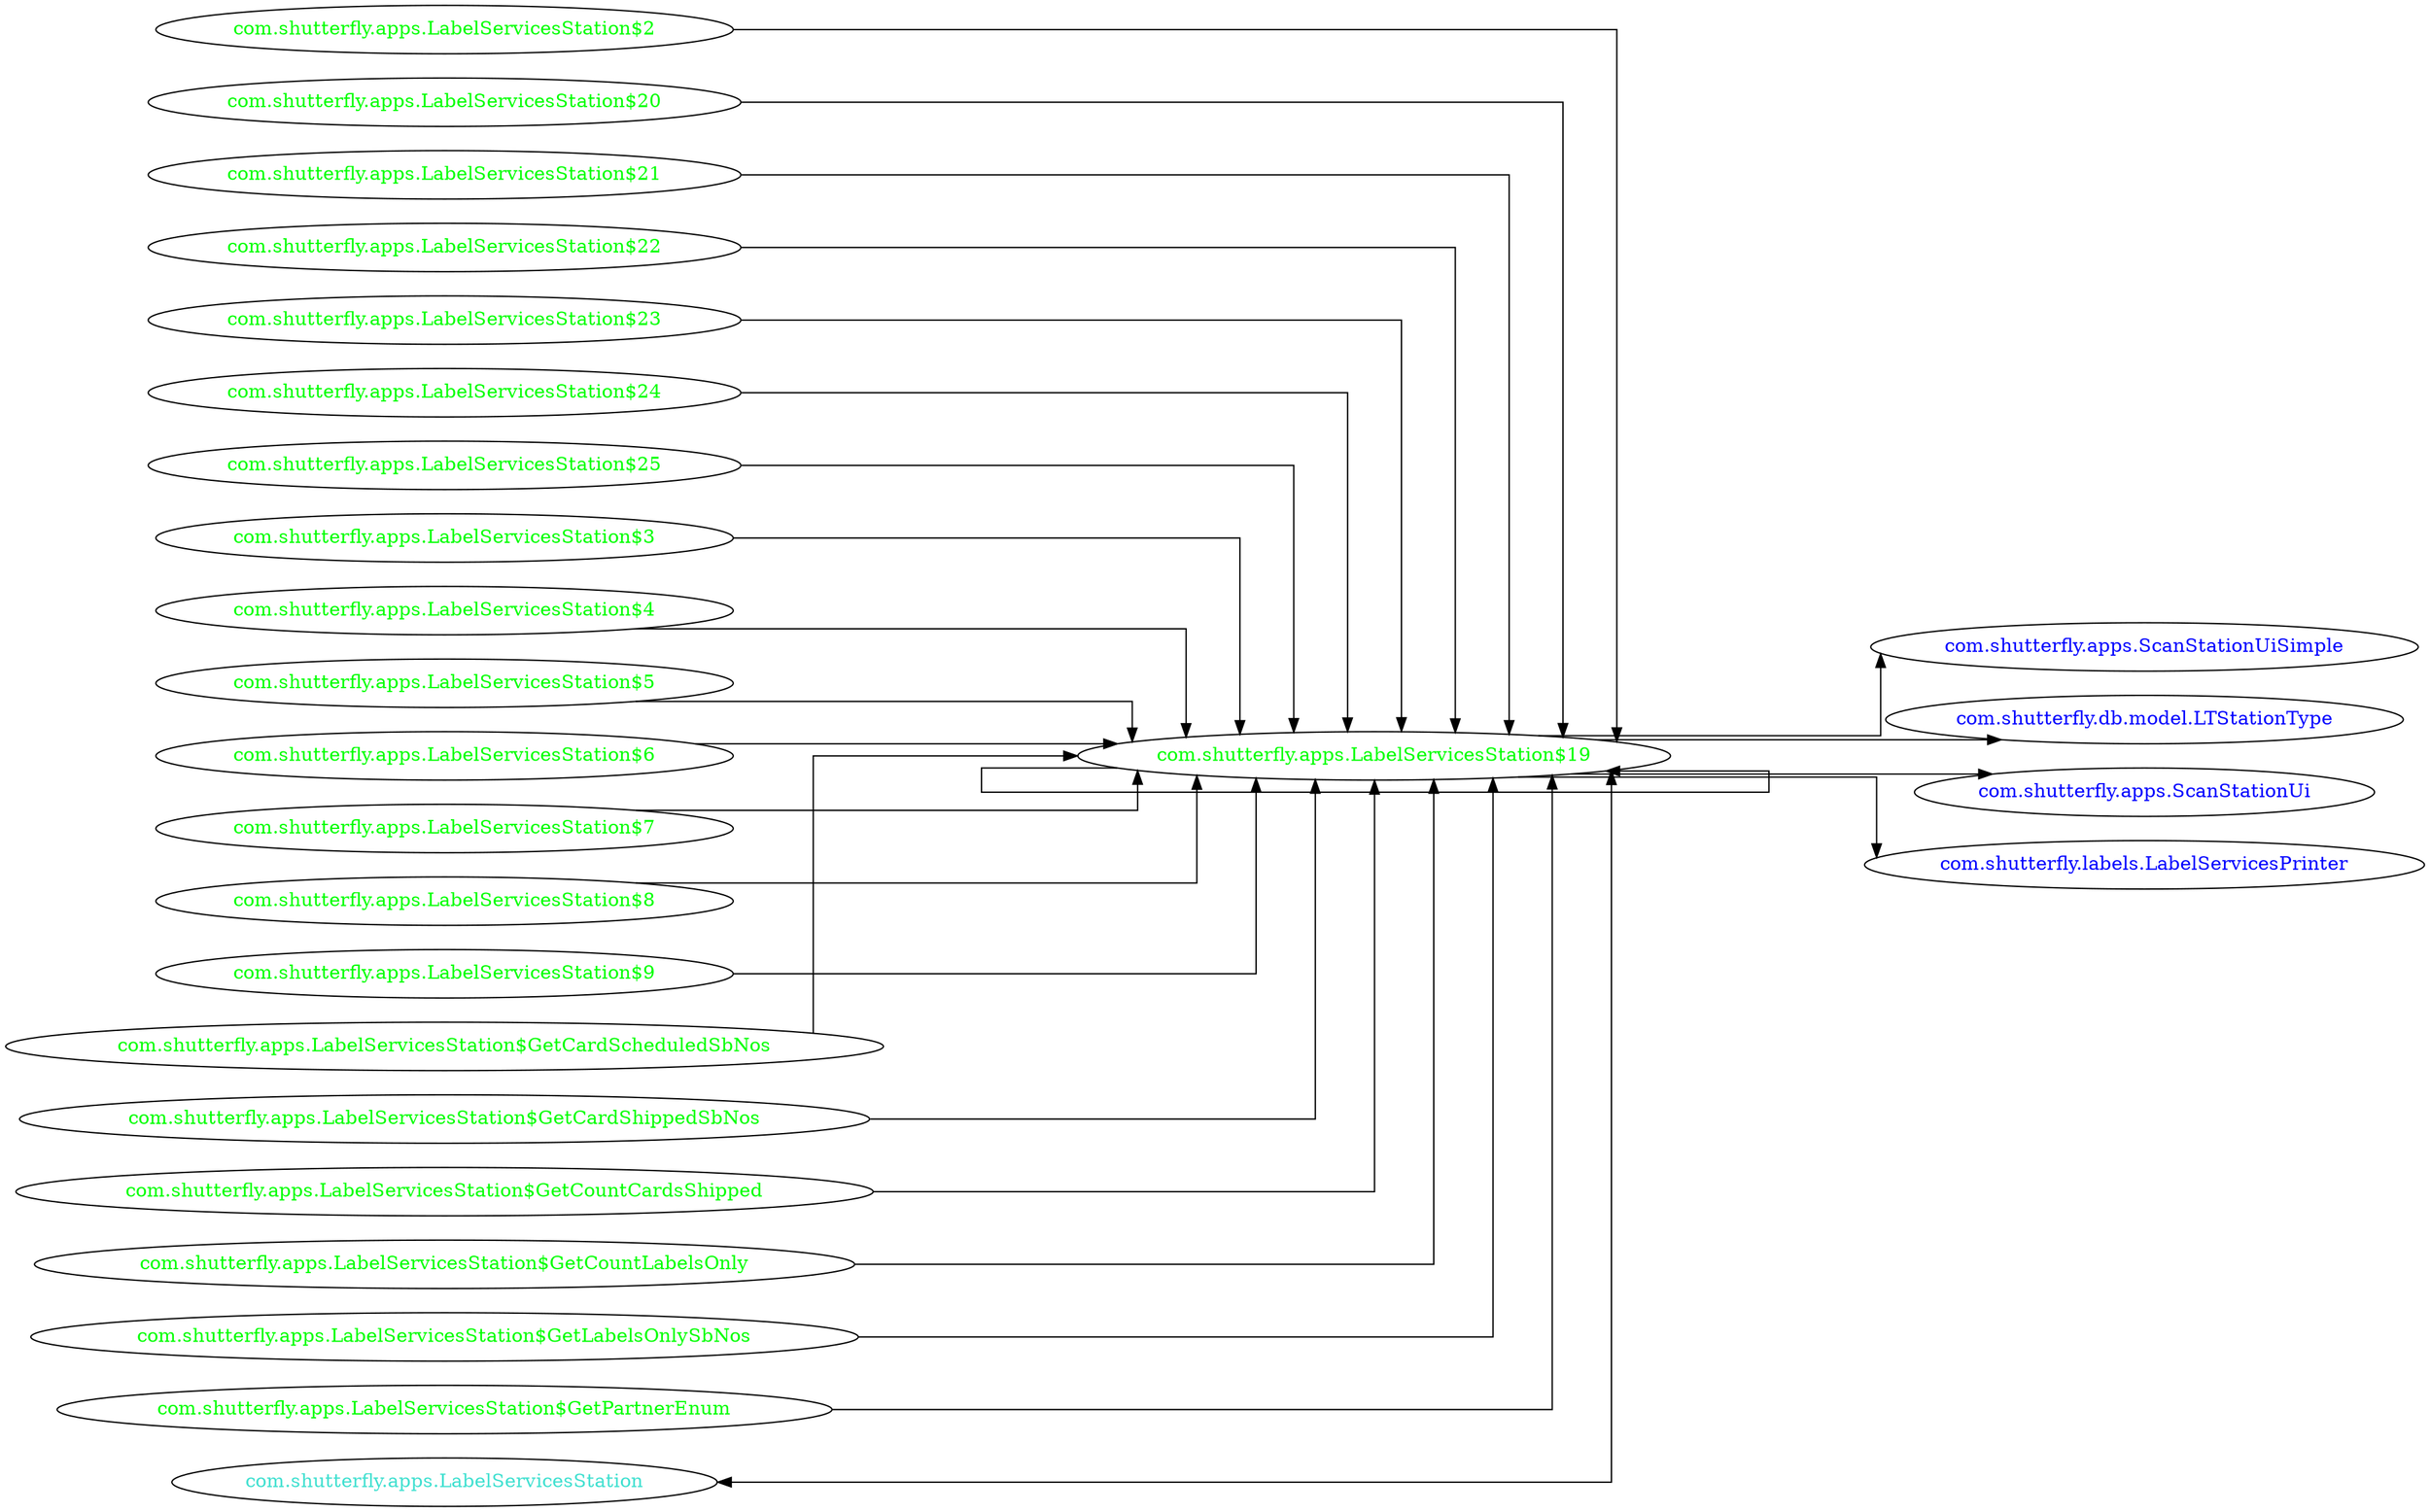digraph dependencyGraph {
 concentrate=true;
 ranksep="2.0";
 rankdir="LR"; 
 splines="ortho";
"com.shutterfly.apps.LabelServicesStation$19" [fontcolor="red"];
"com.shutterfly.apps.ScanStationUiSimple" [ fontcolor="blue" ];
"com.shutterfly.apps.LabelServicesStation$19"->"com.shutterfly.apps.ScanStationUiSimple";
"com.shutterfly.db.model.LTStationType" [ fontcolor="blue" ];
"com.shutterfly.apps.LabelServicesStation$19"->"com.shutterfly.db.model.LTStationType";
"com.shutterfly.apps.ScanStationUi" [ fontcolor="blue" ];
"com.shutterfly.apps.LabelServicesStation$19"->"com.shutterfly.apps.ScanStationUi";
"com.shutterfly.labels.LabelServicesPrinter" [ fontcolor="blue" ];
"com.shutterfly.apps.LabelServicesStation$19"->"com.shutterfly.labels.LabelServicesPrinter";
"com.shutterfly.apps.LabelServicesStation$19" [ fontcolor="green" ];
"com.shutterfly.apps.LabelServicesStation$19"->"com.shutterfly.apps.LabelServicesStation$19";
"com.shutterfly.apps.LabelServicesStation$2" [ fontcolor="green" ];
"com.shutterfly.apps.LabelServicesStation$2"->"com.shutterfly.apps.LabelServicesStation$19";
"com.shutterfly.apps.LabelServicesStation$20" [ fontcolor="green" ];
"com.shutterfly.apps.LabelServicesStation$20"->"com.shutterfly.apps.LabelServicesStation$19";
"com.shutterfly.apps.LabelServicesStation$21" [ fontcolor="green" ];
"com.shutterfly.apps.LabelServicesStation$21"->"com.shutterfly.apps.LabelServicesStation$19";
"com.shutterfly.apps.LabelServicesStation$22" [ fontcolor="green" ];
"com.shutterfly.apps.LabelServicesStation$22"->"com.shutterfly.apps.LabelServicesStation$19";
"com.shutterfly.apps.LabelServicesStation$23" [ fontcolor="green" ];
"com.shutterfly.apps.LabelServicesStation$23"->"com.shutterfly.apps.LabelServicesStation$19";
"com.shutterfly.apps.LabelServicesStation$24" [ fontcolor="green" ];
"com.shutterfly.apps.LabelServicesStation$24"->"com.shutterfly.apps.LabelServicesStation$19";
"com.shutterfly.apps.LabelServicesStation$25" [ fontcolor="green" ];
"com.shutterfly.apps.LabelServicesStation$25"->"com.shutterfly.apps.LabelServicesStation$19";
"com.shutterfly.apps.LabelServicesStation$3" [ fontcolor="green" ];
"com.shutterfly.apps.LabelServicesStation$3"->"com.shutterfly.apps.LabelServicesStation$19";
"com.shutterfly.apps.LabelServicesStation$4" [ fontcolor="green" ];
"com.shutterfly.apps.LabelServicesStation$4"->"com.shutterfly.apps.LabelServicesStation$19";
"com.shutterfly.apps.LabelServicesStation$5" [ fontcolor="green" ];
"com.shutterfly.apps.LabelServicesStation$5"->"com.shutterfly.apps.LabelServicesStation$19";
"com.shutterfly.apps.LabelServicesStation$6" [ fontcolor="green" ];
"com.shutterfly.apps.LabelServicesStation$6"->"com.shutterfly.apps.LabelServicesStation$19";
"com.shutterfly.apps.LabelServicesStation$7" [ fontcolor="green" ];
"com.shutterfly.apps.LabelServicesStation$7"->"com.shutterfly.apps.LabelServicesStation$19";
"com.shutterfly.apps.LabelServicesStation$8" [ fontcolor="green" ];
"com.shutterfly.apps.LabelServicesStation$8"->"com.shutterfly.apps.LabelServicesStation$19";
"com.shutterfly.apps.LabelServicesStation$9" [ fontcolor="green" ];
"com.shutterfly.apps.LabelServicesStation$9"->"com.shutterfly.apps.LabelServicesStation$19";
"com.shutterfly.apps.LabelServicesStation$GetCardScheduledSbNos" [ fontcolor="green" ];
"com.shutterfly.apps.LabelServicesStation$GetCardScheduledSbNos"->"com.shutterfly.apps.LabelServicesStation$19";
"com.shutterfly.apps.LabelServicesStation$GetCardShippedSbNos" [ fontcolor="green" ];
"com.shutterfly.apps.LabelServicesStation$GetCardShippedSbNos"->"com.shutterfly.apps.LabelServicesStation$19";
"com.shutterfly.apps.LabelServicesStation$GetCountCardsShipped" [ fontcolor="green" ];
"com.shutterfly.apps.LabelServicesStation$GetCountCardsShipped"->"com.shutterfly.apps.LabelServicesStation$19";
"com.shutterfly.apps.LabelServicesStation$GetCountLabelsOnly" [ fontcolor="green" ];
"com.shutterfly.apps.LabelServicesStation$GetCountLabelsOnly"->"com.shutterfly.apps.LabelServicesStation$19";
"com.shutterfly.apps.LabelServicesStation$GetLabelsOnlySbNos" [ fontcolor="green" ];
"com.shutterfly.apps.LabelServicesStation$GetLabelsOnlySbNos"->"com.shutterfly.apps.LabelServicesStation$19";
"com.shutterfly.apps.LabelServicesStation$GetPartnerEnum" [ fontcolor="green" ];
"com.shutterfly.apps.LabelServicesStation$GetPartnerEnum"->"com.shutterfly.apps.LabelServicesStation$19";
"com.shutterfly.apps.LabelServicesStation" [ fontcolor="turquoise" ];
"com.shutterfly.apps.LabelServicesStation"->"com.shutterfly.apps.LabelServicesStation$19" [dir=both];
}